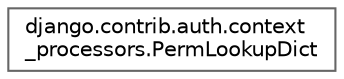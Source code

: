 digraph "Graphical Class Hierarchy"
{
 // LATEX_PDF_SIZE
  bgcolor="transparent";
  edge [fontname=Helvetica,fontsize=10,labelfontname=Helvetica,labelfontsize=10];
  node [fontname=Helvetica,fontsize=10,shape=box,height=0.2,width=0.4];
  rankdir="LR";
  Node0 [id="Node000000",label="django.contrib.auth.context\l_processors.PermLookupDict",height=0.2,width=0.4,color="grey40", fillcolor="white", style="filled",URL="$classdjango_1_1contrib_1_1auth_1_1context__processors_1_1_perm_lookup_dict.html",tooltip=" "];
}
